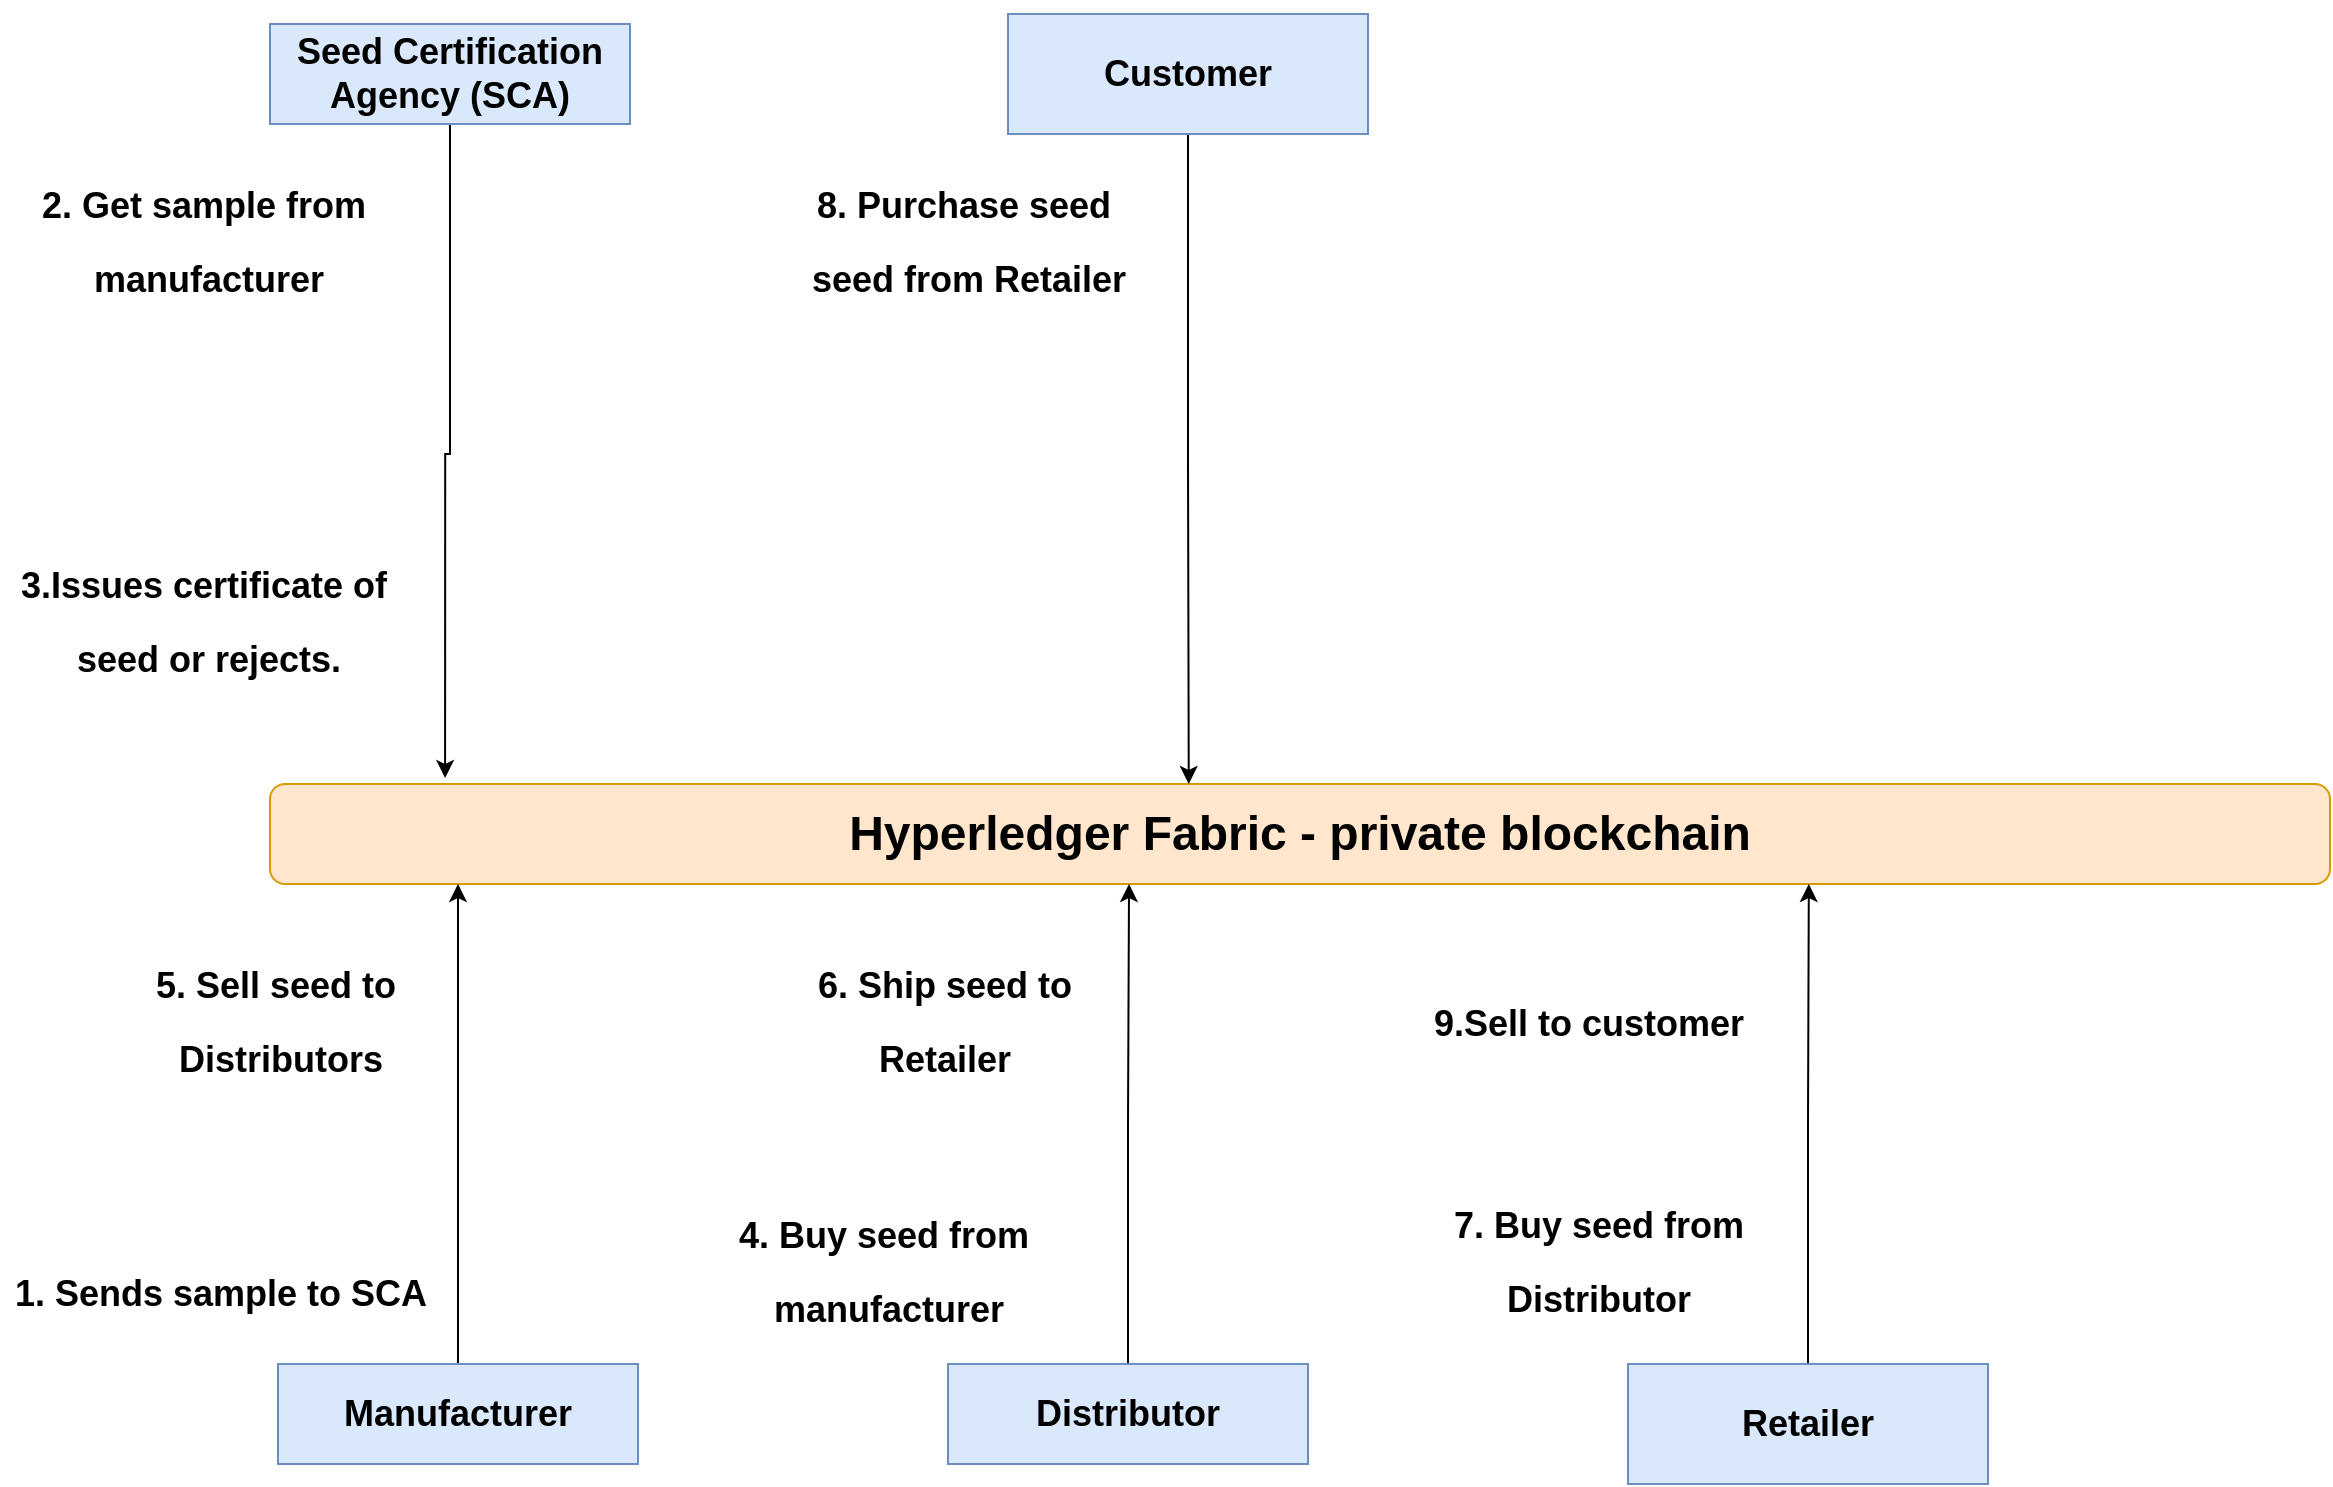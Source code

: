 <mxfile version="14.8.0" type="github">
  <diagram id="w_o0UAj6oia_h1gSR9Gx" name="Page-1">
    <mxGraphModel dx="2616" dy="708" grid="1" gridSize="10" guides="1" tooltips="1" connect="1" arrows="1" fold="1" page="1" pageScale="1" pageWidth="1169" pageHeight="1654" math="0" shadow="0">
      <root>
        <mxCell id="0" />
        <mxCell id="1" parent="0" />
        <mxCell id="erOd0dz8Uz3S73p-e_vw-5" value="&lt;h1&gt;Hyperledger Fabric - private blockchain&lt;/h1&gt;" style="rounded=1;whiteSpace=wrap;html=1;fillColor=#ffe6cc;strokeColor=#d79b00;" vertex="1" parent="1">
          <mxGeometry x="81" y="520" width="1030" height="50" as="geometry" />
        </mxCell>
        <mxCell id="erOd0dz8Uz3S73p-e_vw-7" style="edgeStyle=orthogonalEdgeStyle;rounded=0;orthogonalLoop=1;jettySize=auto;html=1;" edge="1" parent="1" source="erOd0dz8Uz3S73p-e_vw-6">
          <mxGeometry relative="1" as="geometry">
            <mxPoint x="175" y="570" as="targetPoint" />
          </mxGeometry>
        </mxCell>
        <mxCell id="erOd0dz8Uz3S73p-e_vw-6" value="&lt;h2&gt;Manufacturer&lt;/h2&gt;" style="rounded=0;whiteSpace=wrap;html=1;fillColor=#dae8fc;strokeColor=#6c8ebf;" vertex="1" parent="1">
          <mxGeometry x="85" y="810" width="180" height="50" as="geometry" />
        </mxCell>
        <mxCell id="erOd0dz8Uz3S73p-e_vw-9" value="&lt;h2&gt;1. Sends sample to SCA&lt;/h2&gt;" style="text;html=1;align=center;verticalAlign=middle;resizable=0;points=[];autosize=1;strokeColor=none;" vertex="1" parent="1">
          <mxGeometry x="-54" y="750" width="220" height="50" as="geometry" />
        </mxCell>
        <mxCell id="erOd0dz8Uz3S73p-e_vw-13" style="edgeStyle=orthogonalEdgeStyle;rounded=0;orthogonalLoop=1;jettySize=auto;html=1;entryX=0.085;entryY=-0.06;entryDx=0;entryDy=0;entryPerimeter=0;" edge="1" parent="1" source="erOd0dz8Uz3S73p-e_vw-11" target="erOd0dz8Uz3S73p-e_vw-5">
          <mxGeometry relative="1" as="geometry" />
        </mxCell>
        <mxCell id="erOd0dz8Uz3S73p-e_vw-11" value="&lt;h2&gt;Seed Certification Agency (SCA)&lt;/h2&gt;" style="rounded=0;whiteSpace=wrap;html=1;fillColor=#dae8fc;strokeColor=#6c8ebf;" vertex="1" parent="1">
          <mxGeometry x="81" y="140" width="180" height="50" as="geometry" />
        </mxCell>
        <mxCell id="erOd0dz8Uz3S73p-e_vw-15" value="&lt;h2&gt;2. Get sample from&amp;nbsp;&lt;/h2&gt;&lt;h2&gt;manufacturer&lt;/h2&gt;" style="text;html=1;align=center;verticalAlign=middle;resizable=0;points=[];autosize=1;strokeColor=none;" vertex="1" parent="1">
          <mxGeometry x="-40" y="210" width="180" height="80" as="geometry" />
        </mxCell>
        <mxCell id="erOd0dz8Uz3S73p-e_vw-17" value="&lt;h2&gt;3.Issues certificate of&amp;nbsp;&lt;/h2&gt;&lt;h2&gt;seed or rejects.&lt;/h2&gt;" style="text;html=1;align=center;verticalAlign=middle;resizable=0;points=[];autosize=1;strokeColor=none;" vertex="1" parent="1">
          <mxGeometry x="-50" y="400" width="200" height="80" as="geometry" />
        </mxCell>
        <mxCell id="erOd0dz8Uz3S73p-e_vw-19" value="&lt;h2&gt;5. Sell seed to&amp;nbsp;&lt;/h2&gt;&lt;h2&gt;Distributors&lt;/h2&gt;" style="text;html=1;align=center;verticalAlign=middle;resizable=0;points=[];autosize=1;strokeColor=none;" vertex="1" parent="1">
          <mxGeometry x="16" y="600" width="140" height="80" as="geometry" />
        </mxCell>
        <mxCell id="erOd0dz8Uz3S73p-e_vw-21" style="edgeStyle=orthogonalEdgeStyle;rounded=0;orthogonalLoop=1;jettySize=auto;html=1;entryX=0.417;entryY=1;entryDx=0;entryDy=0;entryPerimeter=0;" edge="1" parent="1" source="erOd0dz8Uz3S73p-e_vw-20" target="erOd0dz8Uz3S73p-e_vw-5">
          <mxGeometry relative="1" as="geometry">
            <mxPoint x="510" y="580" as="targetPoint" />
          </mxGeometry>
        </mxCell>
        <mxCell id="erOd0dz8Uz3S73p-e_vw-20" value="&lt;h2&gt;Distributor&lt;/h2&gt;" style="rounded=0;whiteSpace=wrap;html=1;fillColor=#dae8fc;strokeColor=#6c8ebf;" vertex="1" parent="1">
          <mxGeometry x="420" y="810" width="180" height="50" as="geometry" />
        </mxCell>
        <mxCell id="erOd0dz8Uz3S73p-e_vw-23" value="&lt;h2&gt;4. Buy seed from&amp;nbsp;&lt;/h2&gt;&lt;h2&gt;manufacturer&lt;/h2&gt;" style="text;html=1;align=center;verticalAlign=middle;resizable=0;points=[];autosize=1;strokeColor=none;" vertex="1" parent="1">
          <mxGeometry x="305" y="725" width="170" height="80" as="geometry" />
        </mxCell>
        <mxCell id="erOd0dz8Uz3S73p-e_vw-24" value="&lt;h2&gt;6. Ship seed to&lt;/h2&gt;&lt;h2&gt;Retailer&lt;/h2&gt;" style="text;html=1;align=center;verticalAlign=middle;resizable=0;points=[];autosize=1;strokeColor=none;" vertex="1" parent="1">
          <mxGeometry x="348" y="600" width="140" height="80" as="geometry" />
        </mxCell>
        <mxCell id="erOd0dz8Uz3S73p-e_vw-27" style="edgeStyle=orthogonalEdgeStyle;rounded=0;orthogonalLoop=1;jettySize=auto;html=1;entryX=0.747;entryY=1;entryDx=0;entryDy=0;entryPerimeter=0;" edge="1" parent="1" source="erOd0dz8Uz3S73p-e_vw-25" target="erOd0dz8Uz3S73p-e_vw-5">
          <mxGeometry relative="1" as="geometry">
            <mxPoint x="850" y="580" as="targetPoint" />
          </mxGeometry>
        </mxCell>
        <mxCell id="erOd0dz8Uz3S73p-e_vw-25" value="&lt;h2&gt;Retailer&lt;/h2&gt;" style="rounded=0;whiteSpace=wrap;html=1;fillColor=#dae8fc;strokeColor=#6c8ebf;" vertex="1" parent="1">
          <mxGeometry x="760" y="810" width="180" height="60" as="geometry" />
        </mxCell>
        <mxCell id="erOd0dz8Uz3S73p-e_vw-28" value="&lt;h2&gt;7. Buy seed from&lt;/h2&gt;&lt;h2&gt;Distributor&lt;/h2&gt;" style="text;html=1;align=center;verticalAlign=middle;resizable=0;points=[];autosize=1;strokeColor=none;" vertex="1" parent="1">
          <mxGeometry x="665" y="720" width="160" height="80" as="geometry" />
        </mxCell>
        <mxCell id="erOd0dz8Uz3S73p-e_vw-29" value="&lt;h2&gt;9.Sell to customer&lt;/h2&gt;" style="text;html=1;align=center;verticalAlign=middle;resizable=0;points=[];autosize=1;strokeColor=none;" vertex="1" parent="1">
          <mxGeometry x="655" y="615" width="170" height="50" as="geometry" />
        </mxCell>
        <mxCell id="erOd0dz8Uz3S73p-e_vw-31" style="edgeStyle=orthogonalEdgeStyle;rounded=0;orthogonalLoop=1;jettySize=auto;html=1;entryX=0.446;entryY=0;entryDx=0;entryDy=0;entryPerimeter=0;" edge="1" parent="1" source="erOd0dz8Uz3S73p-e_vw-30" target="erOd0dz8Uz3S73p-e_vw-5">
          <mxGeometry relative="1" as="geometry">
            <mxPoint x="540" y="513" as="targetPoint" />
          </mxGeometry>
        </mxCell>
        <mxCell id="erOd0dz8Uz3S73p-e_vw-30" value="&lt;h2&gt;Customer&lt;/h2&gt;" style="rounded=0;whiteSpace=wrap;html=1;fillColor=#dae8fc;strokeColor=#6c8ebf;" vertex="1" parent="1">
          <mxGeometry x="450" y="135" width="180" height="60" as="geometry" />
        </mxCell>
        <mxCell id="erOd0dz8Uz3S73p-e_vw-32" value="&lt;h2&gt;8. Purchase seed&amp;nbsp;&lt;/h2&gt;&lt;h2&gt;seed from Retailer&lt;/h2&gt;" style="text;html=1;align=center;verticalAlign=middle;resizable=0;points=[];autosize=1;strokeColor=none;" vertex="1" parent="1">
          <mxGeometry x="345" y="210" width="170" height="80" as="geometry" />
        </mxCell>
      </root>
    </mxGraphModel>
  </diagram>
</mxfile>
